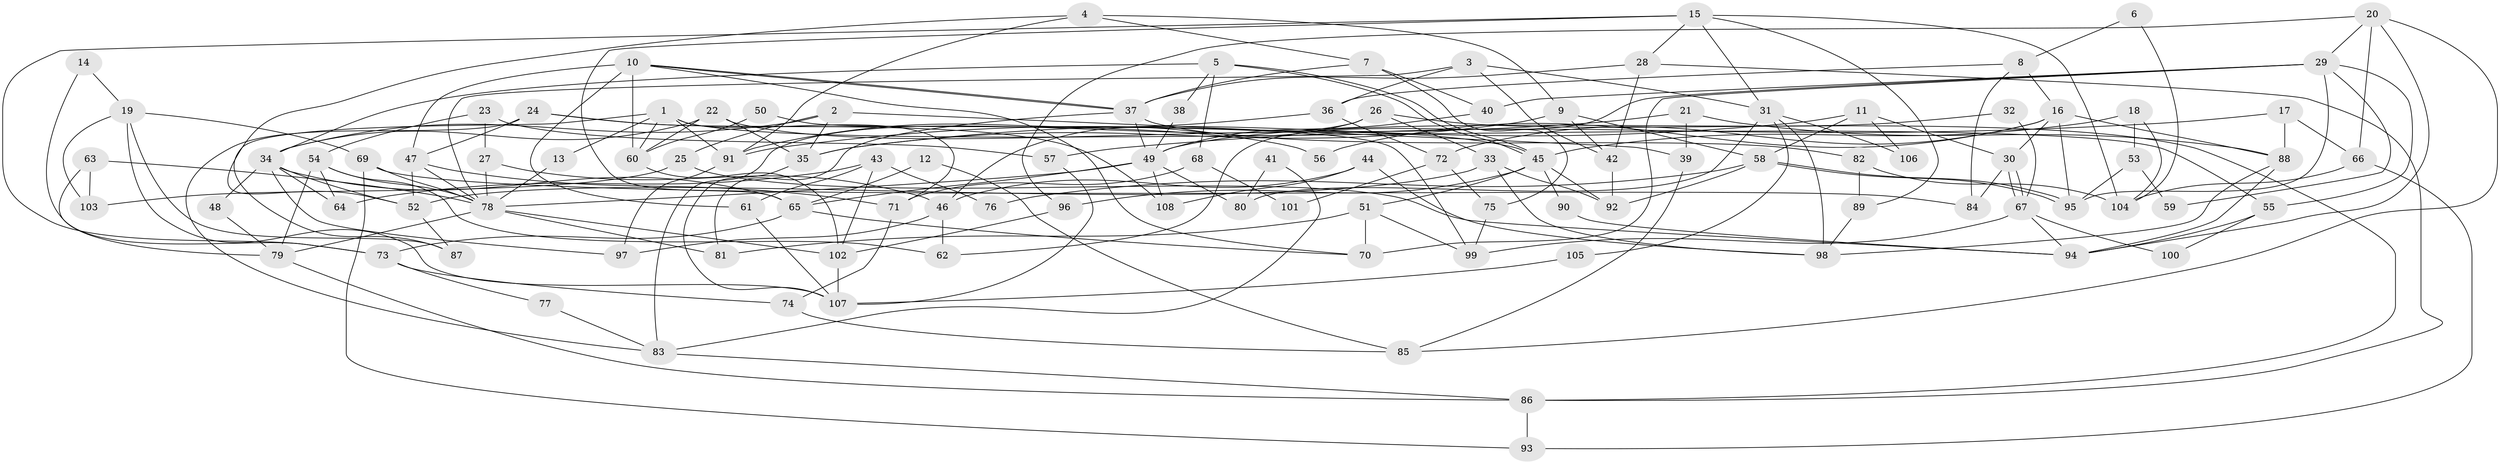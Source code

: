 // Generated by graph-tools (version 1.1) at 2025/15/03/09/25 04:15:13]
// undirected, 108 vertices, 216 edges
graph export_dot {
graph [start="1"]
  node [color=gray90,style=filled];
  1;
  2;
  3;
  4;
  5;
  6;
  7;
  8;
  9;
  10;
  11;
  12;
  13;
  14;
  15;
  16;
  17;
  18;
  19;
  20;
  21;
  22;
  23;
  24;
  25;
  26;
  27;
  28;
  29;
  30;
  31;
  32;
  33;
  34;
  35;
  36;
  37;
  38;
  39;
  40;
  41;
  42;
  43;
  44;
  45;
  46;
  47;
  48;
  49;
  50;
  51;
  52;
  53;
  54;
  55;
  56;
  57;
  58;
  59;
  60;
  61;
  62;
  63;
  64;
  65;
  66;
  67;
  68;
  69;
  70;
  71;
  72;
  73;
  74;
  75;
  76;
  77;
  78;
  79;
  80;
  81;
  82;
  83;
  84;
  85;
  86;
  87;
  88;
  89;
  90;
  91;
  92;
  93;
  94;
  95;
  96;
  97;
  98;
  99;
  100;
  101;
  102;
  103;
  104;
  105;
  106;
  107;
  108;
  1 -- 60;
  1 -- 91;
  1 -- 13;
  1 -- 55;
  1 -- 71;
  1 -- 87;
  2 -- 34;
  2 -- 35;
  2 -- 25;
  2 -- 39;
  3 -- 31;
  3 -- 78;
  3 -- 36;
  3 -- 42;
  4 -- 91;
  4 -- 9;
  4 -- 7;
  4 -- 52;
  5 -- 34;
  5 -- 45;
  5 -- 45;
  5 -- 38;
  5 -- 68;
  6 -- 104;
  6 -- 8;
  7 -- 37;
  7 -- 40;
  7 -- 75;
  8 -- 36;
  8 -- 16;
  8 -- 84;
  9 -- 42;
  9 -- 58;
  9 -- 35;
  10 -- 37;
  10 -- 37;
  10 -- 70;
  10 -- 47;
  10 -- 60;
  10 -- 61;
  11 -- 35;
  11 -- 58;
  11 -- 30;
  11 -- 106;
  12 -- 65;
  12 -- 85;
  13 -- 78;
  14 -- 73;
  14 -- 19;
  15 -- 104;
  15 -- 65;
  15 -- 28;
  15 -- 31;
  15 -- 73;
  15 -- 89;
  16 -- 95;
  16 -- 30;
  16 -- 56;
  16 -- 72;
  16 -- 88;
  17 -- 88;
  17 -- 57;
  17 -- 66;
  18 -- 104;
  18 -- 45;
  18 -- 53;
  19 -- 87;
  19 -- 69;
  19 -- 103;
  19 -- 107;
  20 -- 66;
  20 -- 29;
  20 -- 85;
  20 -- 94;
  20 -- 96;
  21 -- 39;
  21 -- 88;
  21 -- 91;
  22 -- 45;
  22 -- 60;
  22 -- 34;
  22 -- 35;
  23 -- 27;
  23 -- 54;
  23 -- 57;
  24 -- 47;
  24 -- 108;
  24 -- 56;
  24 -- 83;
  25 -- 94;
  25 -- 103;
  26 -- 33;
  26 -- 83;
  26 -- 46;
  26 -- 86;
  27 -- 46;
  27 -- 78;
  28 -- 86;
  28 -- 37;
  28 -- 42;
  29 -- 40;
  29 -- 62;
  29 -- 55;
  29 -- 59;
  29 -- 70;
  29 -- 95;
  30 -- 67;
  30 -- 67;
  30 -- 84;
  31 -- 98;
  31 -- 80;
  31 -- 105;
  31 -- 106;
  32 -- 67;
  32 -- 49;
  33 -- 92;
  33 -- 52;
  33 -- 98;
  34 -- 52;
  34 -- 48;
  34 -- 64;
  34 -- 65;
  34 -- 97;
  35 -- 107;
  36 -- 72;
  36 -- 91;
  37 -- 49;
  37 -- 81;
  37 -- 82;
  38 -- 49;
  39 -- 85;
  40 -- 49;
  41 -- 83;
  41 -- 80;
  42 -- 92;
  43 -- 102;
  43 -- 61;
  43 -- 64;
  43 -- 76;
  44 -- 98;
  44 -- 46;
  44 -- 108;
  45 -- 96;
  45 -- 51;
  45 -- 90;
  45 -- 92;
  46 -- 97;
  46 -- 62;
  47 -- 78;
  47 -- 52;
  47 -- 71;
  48 -- 79;
  49 -- 65;
  49 -- 78;
  49 -- 80;
  49 -- 108;
  50 -- 60;
  50 -- 99;
  51 -- 81;
  51 -- 70;
  51 -- 99;
  52 -- 87;
  53 -- 95;
  53 -- 59;
  54 -- 64;
  54 -- 78;
  54 -- 62;
  54 -- 79;
  55 -- 94;
  55 -- 100;
  57 -- 107;
  58 -- 92;
  58 -- 95;
  58 -- 95;
  58 -- 76;
  60 -- 102;
  61 -- 107;
  63 -- 79;
  63 -- 103;
  63 -- 78;
  65 -- 70;
  65 -- 73;
  66 -- 93;
  66 -- 104;
  67 -- 94;
  67 -- 99;
  67 -- 100;
  68 -- 71;
  68 -- 101;
  69 -- 84;
  69 -- 78;
  69 -- 93;
  71 -- 74;
  72 -- 75;
  72 -- 101;
  73 -- 74;
  73 -- 77;
  74 -- 85;
  75 -- 99;
  77 -- 83;
  78 -- 79;
  78 -- 81;
  78 -- 102;
  79 -- 86;
  82 -- 89;
  82 -- 104;
  83 -- 86;
  86 -- 93;
  88 -- 94;
  88 -- 98;
  89 -- 98;
  90 -- 94;
  91 -- 97;
  96 -- 102;
  102 -- 107;
  105 -- 107;
}
